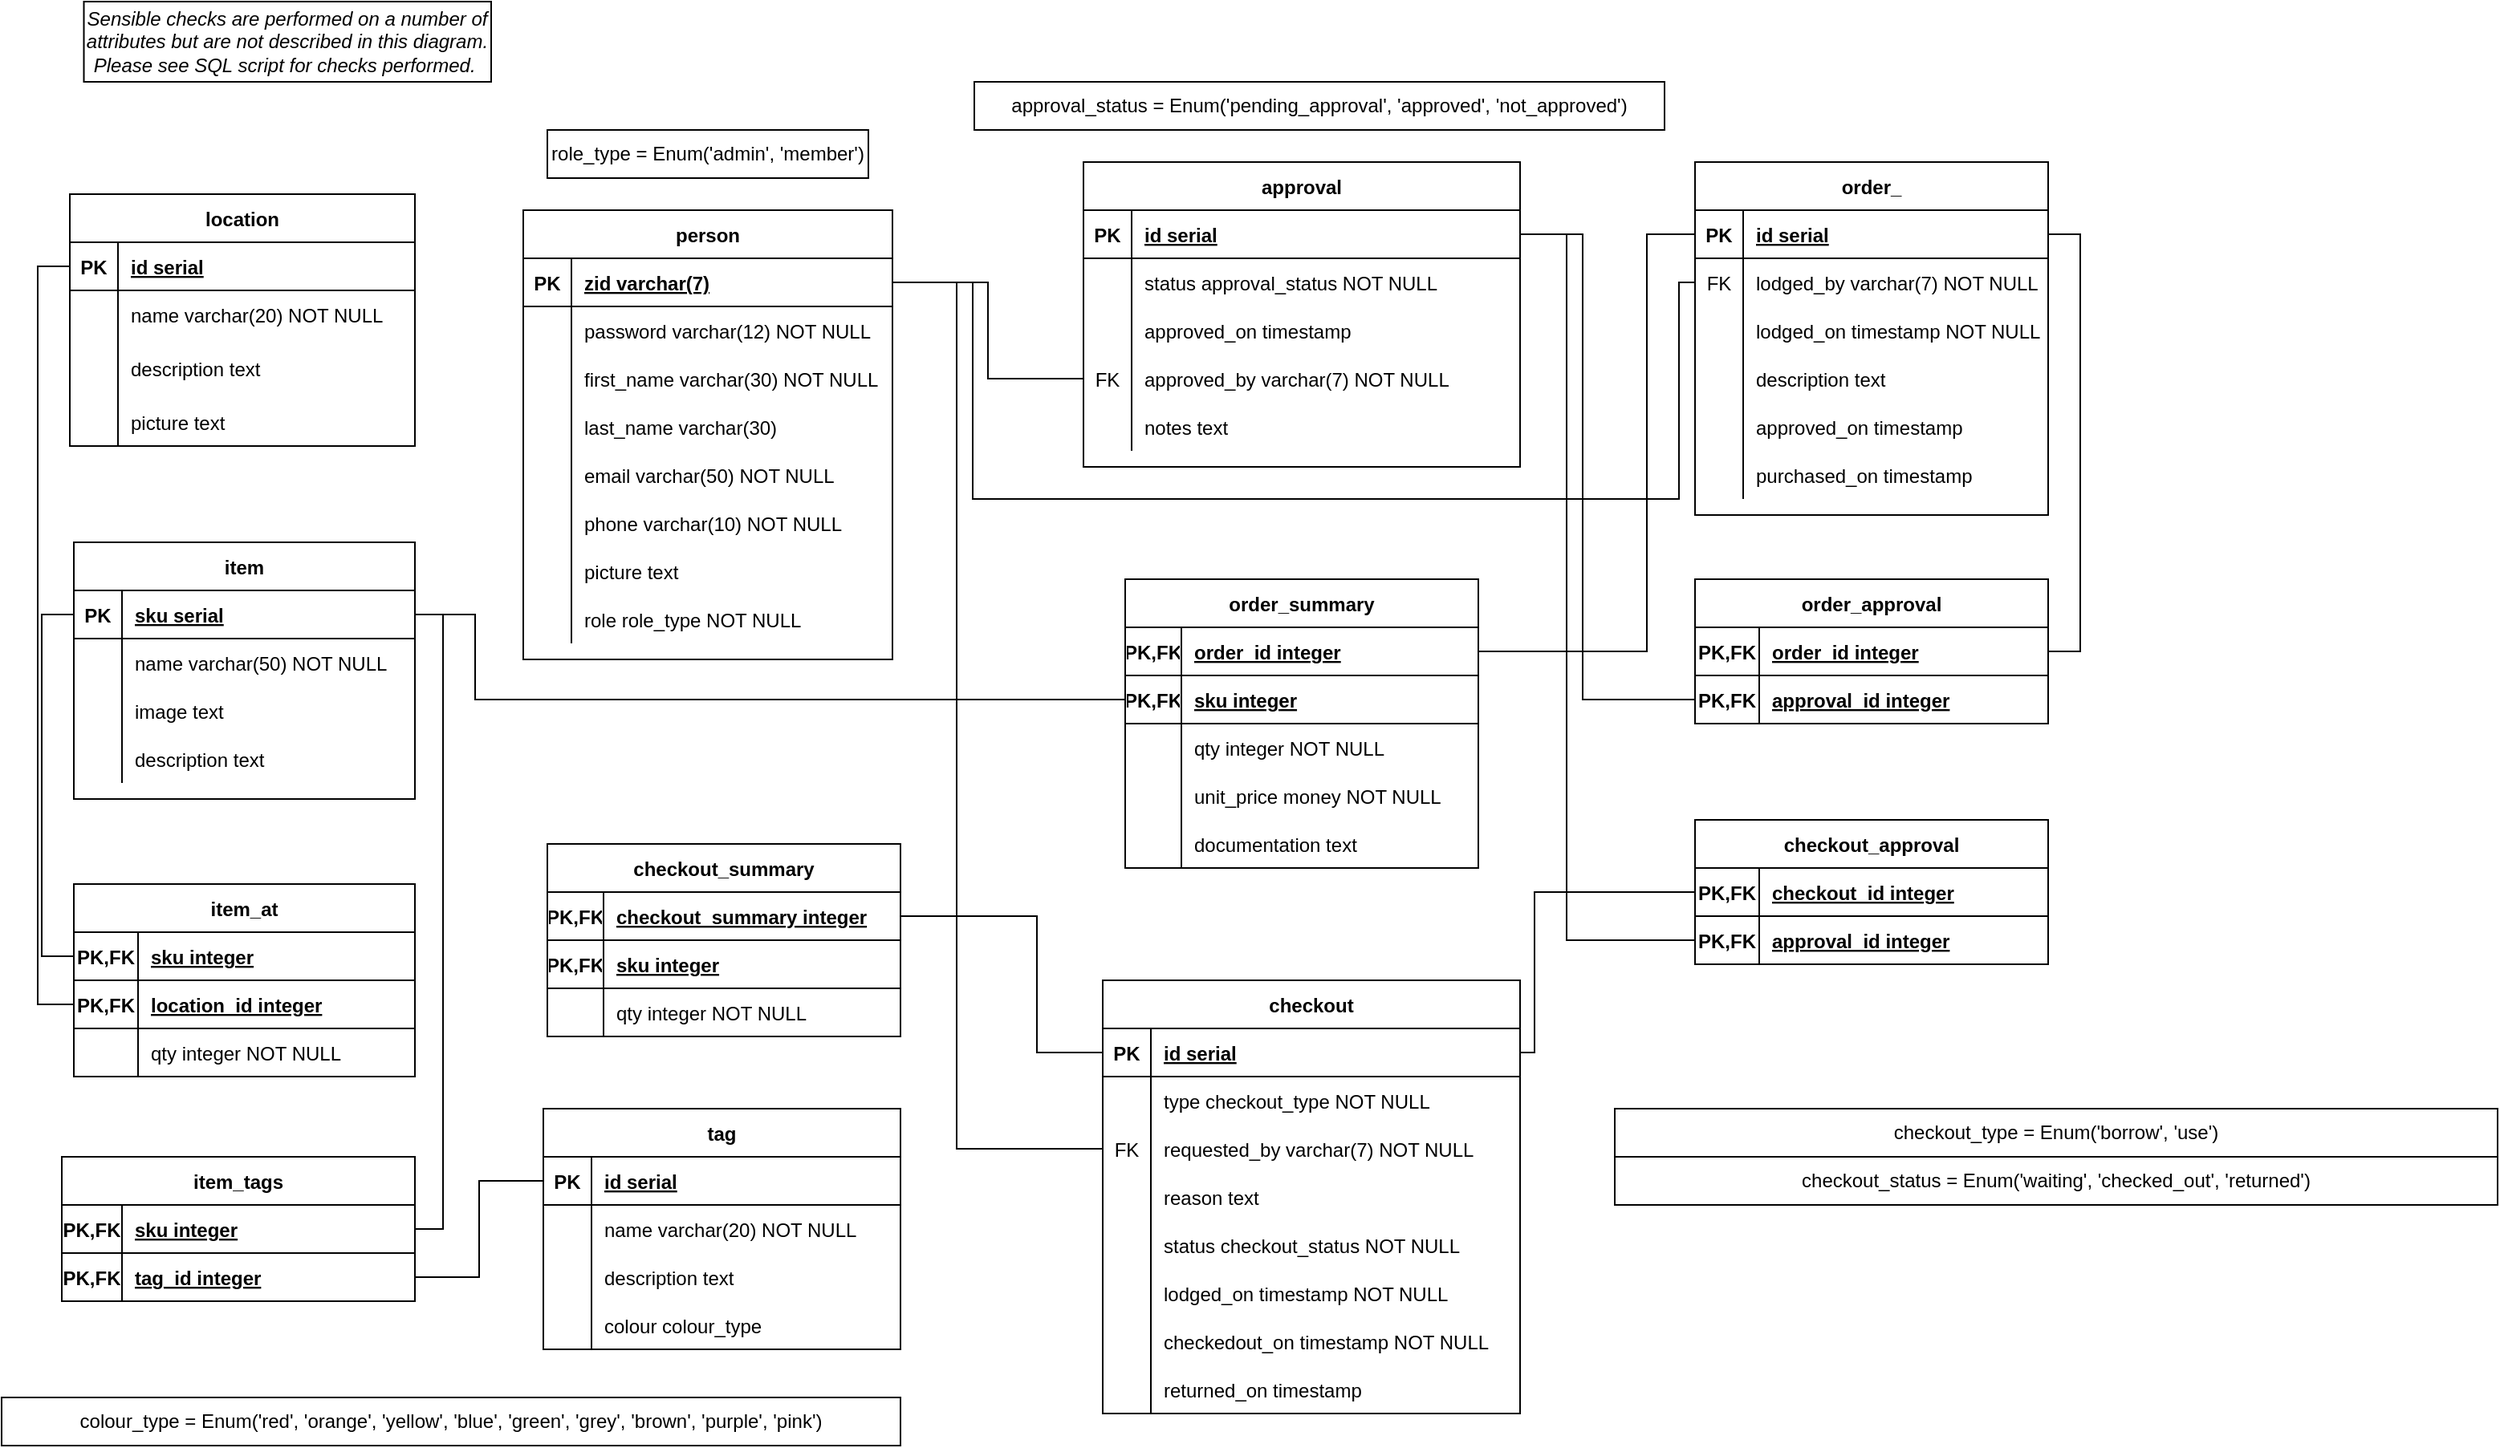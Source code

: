 <mxfile version="15.1.3" type="device"><diagram id="sqhI35rybkaed1vqZ7Nm" name="Page-1"><mxGraphModel dx="1941" dy="1385" grid="1" gridSize="10" guides="1" tooltips="1" connect="1" arrows="1" fold="1" page="1" pageScale="1" pageWidth="1169" pageHeight="827" math="0" shadow="0"><root><mxCell id="0"/><mxCell id="1" parent="0"/><mxCell id="OZhwQ9Wp_961Yht9sRp8-1" value="person" style="shape=table;startSize=30;container=1;collapsible=1;childLayout=tableLayout;fixedRows=1;rowLines=0;fontStyle=1;align=center;resizeLast=1;" parent="1" vertex="1"><mxGeometry x="30" y="-620" width="230" height="280" as="geometry"/></mxCell><mxCell id="OZhwQ9Wp_961Yht9sRp8-2" value="" style="shape=partialRectangle;collapsible=0;dropTarget=0;pointerEvents=0;fillColor=none;top=0;left=0;bottom=1;right=0;points=[[0,0.5],[1,0.5]];portConstraint=eastwest;" parent="OZhwQ9Wp_961Yht9sRp8-1" vertex="1"><mxGeometry y="30" width="230" height="30" as="geometry"/></mxCell><mxCell id="OZhwQ9Wp_961Yht9sRp8-3" value="PK" style="shape=partialRectangle;connectable=0;fillColor=none;top=0;left=0;bottom=0;right=0;fontStyle=1;overflow=hidden;" parent="OZhwQ9Wp_961Yht9sRp8-2" vertex="1"><mxGeometry width="30" height="30" as="geometry"/></mxCell><mxCell id="OZhwQ9Wp_961Yht9sRp8-4" value="zid varchar(7)" style="shape=partialRectangle;connectable=0;fillColor=none;top=0;left=0;bottom=0;right=0;align=left;spacingLeft=6;fontStyle=5;overflow=hidden;" parent="OZhwQ9Wp_961Yht9sRp8-2" vertex="1"><mxGeometry x="30" width="200" height="30" as="geometry"/></mxCell><mxCell id="KjuRB3Pj3CHjRm3-rx0Q-2" style="shape=partialRectangle;collapsible=0;dropTarget=0;pointerEvents=0;fillColor=none;top=0;left=0;bottom=0;right=0;points=[[0,0.5],[1,0.5]];portConstraint=eastwest;" parent="OZhwQ9Wp_961Yht9sRp8-1" vertex="1"><mxGeometry y="60" width="230" height="30" as="geometry"/></mxCell><mxCell id="KjuRB3Pj3CHjRm3-rx0Q-3" style="shape=partialRectangle;connectable=0;fillColor=none;top=0;left=0;bottom=0;right=0;editable=1;overflow=hidden;" parent="KjuRB3Pj3CHjRm3-rx0Q-2" vertex="1"><mxGeometry width="30" height="30" as="geometry"/></mxCell><mxCell id="KjuRB3Pj3CHjRm3-rx0Q-4" value="password varchar(12) NOT NULL" style="shape=partialRectangle;connectable=0;fillColor=none;top=0;left=0;bottom=0;right=0;align=left;spacingLeft=6;overflow=hidden;" parent="KjuRB3Pj3CHjRm3-rx0Q-2" vertex="1"><mxGeometry x="30" width="200" height="30" as="geometry"/></mxCell><mxCell id="OZhwQ9Wp_961Yht9sRp8-5" value="" style="shape=partialRectangle;collapsible=0;dropTarget=0;pointerEvents=0;fillColor=none;top=0;left=0;bottom=0;right=0;points=[[0,0.5],[1,0.5]];portConstraint=eastwest;" parent="OZhwQ9Wp_961Yht9sRp8-1" vertex="1"><mxGeometry y="90" width="230" height="30" as="geometry"/></mxCell><mxCell id="OZhwQ9Wp_961Yht9sRp8-6" value="" style="shape=partialRectangle;connectable=0;fillColor=none;top=0;left=0;bottom=0;right=0;editable=1;overflow=hidden;" parent="OZhwQ9Wp_961Yht9sRp8-5" vertex="1"><mxGeometry width="30" height="30" as="geometry"/></mxCell><mxCell id="OZhwQ9Wp_961Yht9sRp8-7" value="first_name varchar(30) NOT NULL" style="shape=partialRectangle;connectable=0;fillColor=none;top=0;left=0;bottom=0;right=0;align=left;spacingLeft=6;overflow=hidden;" parent="OZhwQ9Wp_961Yht9sRp8-5" vertex="1"><mxGeometry x="30" width="200" height="30" as="geometry"/></mxCell><mxCell id="OZhwQ9Wp_961Yht9sRp8-8" value="" style="shape=partialRectangle;collapsible=0;dropTarget=0;pointerEvents=0;fillColor=none;top=0;left=0;bottom=0;right=0;points=[[0,0.5],[1,0.5]];portConstraint=eastwest;" parent="OZhwQ9Wp_961Yht9sRp8-1" vertex="1"><mxGeometry y="120" width="230" height="30" as="geometry"/></mxCell><mxCell id="OZhwQ9Wp_961Yht9sRp8-9" value="" style="shape=partialRectangle;connectable=0;fillColor=none;top=0;left=0;bottom=0;right=0;editable=1;overflow=hidden;" parent="OZhwQ9Wp_961Yht9sRp8-8" vertex="1"><mxGeometry width="30" height="30" as="geometry"/></mxCell><mxCell id="OZhwQ9Wp_961Yht9sRp8-10" value="last_name varchar(30)" style="shape=partialRectangle;connectable=0;fillColor=none;top=0;left=0;bottom=0;right=0;align=left;spacingLeft=6;overflow=hidden;" parent="OZhwQ9Wp_961Yht9sRp8-8" vertex="1"><mxGeometry x="30" width="200" height="30" as="geometry"/></mxCell><mxCell id="OZhwQ9Wp_961Yht9sRp8-11" value="" style="shape=partialRectangle;collapsible=0;dropTarget=0;pointerEvents=0;fillColor=none;top=0;left=0;bottom=0;right=0;points=[[0,0.5],[1,0.5]];portConstraint=eastwest;" parent="OZhwQ9Wp_961Yht9sRp8-1" vertex="1"><mxGeometry y="150" width="230" height="30" as="geometry"/></mxCell><mxCell id="OZhwQ9Wp_961Yht9sRp8-12" value="" style="shape=partialRectangle;connectable=0;fillColor=none;top=0;left=0;bottom=0;right=0;editable=1;overflow=hidden;" parent="OZhwQ9Wp_961Yht9sRp8-11" vertex="1"><mxGeometry width="30" height="30" as="geometry"/></mxCell><mxCell id="OZhwQ9Wp_961Yht9sRp8-13" value="email varchar(50) NOT NULL" style="shape=partialRectangle;connectable=0;fillColor=none;top=0;left=0;bottom=0;right=0;align=left;spacingLeft=6;overflow=hidden;" parent="OZhwQ9Wp_961Yht9sRp8-11" vertex="1"><mxGeometry x="30" width="200" height="30" as="geometry"/></mxCell><mxCell id="OZhwQ9Wp_961Yht9sRp8-143" style="shape=partialRectangle;collapsible=0;dropTarget=0;pointerEvents=0;fillColor=none;top=0;left=0;bottom=0;right=0;points=[[0,0.5],[1,0.5]];portConstraint=eastwest;" parent="OZhwQ9Wp_961Yht9sRp8-1" vertex="1"><mxGeometry y="180" width="230" height="30" as="geometry"/></mxCell><mxCell id="OZhwQ9Wp_961Yht9sRp8-144" style="shape=partialRectangle;connectable=0;fillColor=none;top=0;left=0;bottom=0;right=0;editable=1;overflow=hidden;" parent="OZhwQ9Wp_961Yht9sRp8-143" vertex="1"><mxGeometry width="30" height="30" as="geometry"/></mxCell><mxCell id="OZhwQ9Wp_961Yht9sRp8-145" value="phone varchar(10) NOT NULL  " style="shape=partialRectangle;connectable=0;fillColor=none;top=0;left=0;bottom=0;right=0;align=left;spacingLeft=6;overflow=hidden;" parent="OZhwQ9Wp_961Yht9sRp8-143" vertex="1"><mxGeometry x="30" width="200" height="30" as="geometry"/></mxCell><mxCell id="OZhwQ9Wp_961Yht9sRp8-20" style="shape=partialRectangle;collapsible=0;dropTarget=0;pointerEvents=0;fillColor=none;top=0;left=0;bottom=0;right=0;points=[[0,0.5],[1,0.5]];portConstraint=eastwest;" parent="OZhwQ9Wp_961Yht9sRp8-1" vertex="1"><mxGeometry y="210" width="230" height="30" as="geometry"/></mxCell><mxCell id="OZhwQ9Wp_961Yht9sRp8-21" style="shape=partialRectangle;connectable=0;fillColor=none;top=0;left=0;bottom=0;right=0;editable=1;overflow=hidden;" parent="OZhwQ9Wp_961Yht9sRp8-20" vertex="1"><mxGeometry width="30" height="30" as="geometry"/></mxCell><mxCell id="OZhwQ9Wp_961Yht9sRp8-22" value="picture text" style="shape=partialRectangle;connectable=0;fillColor=none;top=0;left=0;bottom=0;right=0;align=left;spacingLeft=6;overflow=hidden;" parent="OZhwQ9Wp_961Yht9sRp8-20" vertex="1"><mxGeometry x="30" width="200" height="30" as="geometry"/></mxCell><mxCell id="OZhwQ9Wp_961Yht9sRp8-23" style="shape=partialRectangle;collapsible=0;dropTarget=0;pointerEvents=0;fillColor=none;top=0;left=0;bottom=0;right=0;points=[[0,0.5],[1,0.5]];portConstraint=eastwest;" parent="OZhwQ9Wp_961Yht9sRp8-1" vertex="1"><mxGeometry y="240" width="230" height="30" as="geometry"/></mxCell><mxCell id="OZhwQ9Wp_961Yht9sRp8-24" style="shape=partialRectangle;connectable=0;fillColor=none;top=0;left=0;bottom=0;right=0;editable=1;overflow=hidden;" parent="OZhwQ9Wp_961Yht9sRp8-23" vertex="1"><mxGeometry width="30" height="30" as="geometry"/></mxCell><mxCell id="OZhwQ9Wp_961Yht9sRp8-25" value="role role_type NOT NULL" style="shape=partialRectangle;connectable=0;fillColor=none;top=0;left=0;bottom=0;right=0;align=left;spacingLeft=6;overflow=hidden;" parent="OZhwQ9Wp_961Yht9sRp8-23" vertex="1"><mxGeometry x="30" width="200" height="30" as="geometry"/></mxCell><mxCell id="OZhwQ9Wp_961Yht9sRp8-29" value="item" style="shape=table;startSize=30;container=1;collapsible=1;childLayout=tableLayout;fixedRows=1;rowLines=0;fontStyle=1;align=center;resizeLast=1;" parent="1" vertex="1"><mxGeometry x="-250" y="-413" width="212.5" height="160" as="geometry"><mxRectangle x="350" y="40" width="60" height="30" as="alternateBounds"/></mxGeometry></mxCell><mxCell id="OZhwQ9Wp_961Yht9sRp8-30" value="" style="shape=partialRectangle;collapsible=0;dropTarget=0;pointerEvents=0;fillColor=none;top=0;left=0;bottom=1;right=0;points=[[0,0.5],[1,0.5]];portConstraint=eastwest;" parent="OZhwQ9Wp_961Yht9sRp8-29" vertex="1"><mxGeometry y="30" width="212.5" height="30" as="geometry"/></mxCell><mxCell id="OZhwQ9Wp_961Yht9sRp8-31" value="PK" style="shape=partialRectangle;connectable=0;fillColor=none;top=0;left=0;bottom=0;right=0;fontStyle=1;overflow=hidden;" parent="OZhwQ9Wp_961Yht9sRp8-30" vertex="1"><mxGeometry width="30" height="30" as="geometry"/></mxCell><mxCell id="OZhwQ9Wp_961Yht9sRp8-32" value="sku serial" style="shape=partialRectangle;connectable=0;fillColor=none;top=0;left=0;bottom=0;right=0;align=left;spacingLeft=6;fontStyle=5;overflow=hidden;" parent="OZhwQ9Wp_961Yht9sRp8-30" vertex="1"><mxGeometry x="30" width="182.5" height="30" as="geometry"/></mxCell><mxCell id="OZhwQ9Wp_961Yht9sRp8-33" value="" style="shape=partialRectangle;collapsible=0;dropTarget=0;pointerEvents=0;fillColor=none;top=0;left=0;bottom=0;right=0;points=[[0,0.5],[1,0.5]];portConstraint=eastwest;" parent="OZhwQ9Wp_961Yht9sRp8-29" vertex="1"><mxGeometry y="60" width="212.5" height="30" as="geometry"/></mxCell><mxCell id="OZhwQ9Wp_961Yht9sRp8-34" value="" style="shape=partialRectangle;connectable=0;fillColor=none;top=0;left=0;bottom=0;right=0;editable=1;overflow=hidden;" parent="OZhwQ9Wp_961Yht9sRp8-33" vertex="1"><mxGeometry width="30" height="30" as="geometry"/></mxCell><mxCell id="OZhwQ9Wp_961Yht9sRp8-35" value="name varchar(50) NOT NULL" style="shape=partialRectangle;connectable=0;fillColor=none;top=0;left=0;bottom=0;right=0;align=left;spacingLeft=6;overflow=hidden;" parent="OZhwQ9Wp_961Yht9sRp8-33" vertex="1"><mxGeometry x="30" width="182.5" height="30" as="geometry"/></mxCell><mxCell id="OZhwQ9Wp_961Yht9sRp8-96" style="shape=partialRectangle;collapsible=0;dropTarget=0;pointerEvents=0;fillColor=none;top=0;left=0;bottom=0;right=0;points=[[0,0.5],[1,0.5]];portConstraint=eastwest;" parent="OZhwQ9Wp_961Yht9sRp8-29" vertex="1"><mxGeometry y="90" width="212.5" height="30" as="geometry"/></mxCell><mxCell id="OZhwQ9Wp_961Yht9sRp8-97" style="shape=partialRectangle;connectable=0;fillColor=none;top=0;left=0;bottom=0;right=0;editable=1;overflow=hidden;" parent="OZhwQ9Wp_961Yht9sRp8-96" vertex="1"><mxGeometry width="30" height="30" as="geometry"/></mxCell><mxCell id="OZhwQ9Wp_961Yht9sRp8-98" value="image text" style="shape=partialRectangle;connectable=0;fillColor=none;top=0;left=0;bottom=0;right=0;align=left;spacingLeft=6;overflow=hidden;" parent="OZhwQ9Wp_961Yht9sRp8-96" vertex="1"><mxGeometry x="30" width="182.5" height="30" as="geometry"/></mxCell><mxCell id="OZhwQ9Wp_961Yht9sRp8-36" value="" style="shape=partialRectangle;collapsible=0;dropTarget=0;pointerEvents=0;fillColor=none;top=0;left=0;bottom=0;right=0;points=[[0,0.5],[1,0.5]];portConstraint=eastwest;" parent="OZhwQ9Wp_961Yht9sRp8-29" vertex="1"><mxGeometry y="120" width="212.5" height="30" as="geometry"/></mxCell><mxCell id="OZhwQ9Wp_961Yht9sRp8-37" value="" style="shape=partialRectangle;connectable=0;fillColor=none;top=0;left=0;bottom=0;right=0;editable=1;overflow=hidden;" parent="OZhwQ9Wp_961Yht9sRp8-36" vertex="1"><mxGeometry width="30" height="30" as="geometry"/></mxCell><mxCell id="OZhwQ9Wp_961Yht9sRp8-38" value="description text" style="shape=partialRectangle;connectable=0;fillColor=none;top=0;left=0;bottom=0;right=0;align=left;spacingLeft=6;overflow=hidden;" parent="OZhwQ9Wp_961Yht9sRp8-36" vertex="1"><mxGeometry x="30" width="182.5" height="30" as="geometry"/></mxCell><mxCell id="OZhwQ9Wp_961Yht9sRp8-45" value="order_" style="shape=table;startSize=30;container=1;collapsible=1;childLayout=tableLayout;fixedRows=1;rowLines=0;fontStyle=1;align=center;resizeLast=1;" parent="1" vertex="1"><mxGeometry x="760" y="-650" width="220" height="220" as="geometry"/></mxCell><mxCell id="OZhwQ9Wp_961Yht9sRp8-46" value="" style="shape=partialRectangle;collapsible=0;dropTarget=0;pointerEvents=0;fillColor=none;top=0;left=0;bottom=1;right=0;points=[[0,0.5],[1,0.5]];portConstraint=eastwest;" parent="OZhwQ9Wp_961Yht9sRp8-45" vertex="1"><mxGeometry y="30" width="220" height="30" as="geometry"/></mxCell><mxCell id="OZhwQ9Wp_961Yht9sRp8-47" value="PK" style="shape=partialRectangle;connectable=0;fillColor=none;top=0;left=0;bottom=0;right=0;fontStyle=1;overflow=hidden;" parent="OZhwQ9Wp_961Yht9sRp8-46" vertex="1"><mxGeometry width="30" height="30" as="geometry"/></mxCell><mxCell id="OZhwQ9Wp_961Yht9sRp8-48" value="id serial" style="shape=partialRectangle;connectable=0;fillColor=none;top=0;left=0;bottom=0;right=0;align=left;spacingLeft=6;fontStyle=5;overflow=hidden;" parent="OZhwQ9Wp_961Yht9sRp8-46" vertex="1"><mxGeometry x="30" width="190" height="30" as="geometry"/></mxCell><mxCell id="OZhwQ9Wp_961Yht9sRp8-55" value="" style="shape=partialRectangle;collapsible=0;dropTarget=0;pointerEvents=0;fillColor=none;top=0;left=0;bottom=0;right=0;points=[[0,0.5],[1,0.5]];portConstraint=eastwest;" parent="OZhwQ9Wp_961Yht9sRp8-45" vertex="1"><mxGeometry y="60" width="220" height="30" as="geometry"/></mxCell><mxCell id="OZhwQ9Wp_961Yht9sRp8-56" value="FK" style="shape=partialRectangle;connectable=0;fillColor=none;top=0;left=0;bottom=0;right=0;editable=1;overflow=hidden;" parent="OZhwQ9Wp_961Yht9sRp8-55" vertex="1"><mxGeometry width="30" height="30" as="geometry"/></mxCell><mxCell id="OZhwQ9Wp_961Yht9sRp8-57" value="lodged_by varchar(7) NOT NULL" style="shape=partialRectangle;connectable=0;fillColor=none;top=0;left=0;bottom=0;right=0;align=left;spacingLeft=6;overflow=hidden;" parent="OZhwQ9Wp_961Yht9sRp8-55" vertex="1"><mxGeometry x="30" width="190" height="30" as="geometry"/></mxCell><mxCell id="OZhwQ9Wp_961Yht9sRp8-59" style="shape=partialRectangle;collapsible=0;dropTarget=0;pointerEvents=0;fillColor=none;top=0;left=0;bottom=0;right=0;points=[[0,0.5],[1,0.5]];portConstraint=eastwest;" parent="OZhwQ9Wp_961Yht9sRp8-45" vertex="1"><mxGeometry y="90" width="220" height="30" as="geometry"/></mxCell><mxCell id="OZhwQ9Wp_961Yht9sRp8-60" style="shape=partialRectangle;connectable=0;fillColor=none;top=0;left=0;bottom=0;right=0;editable=1;overflow=hidden;" parent="OZhwQ9Wp_961Yht9sRp8-59" vertex="1"><mxGeometry width="30" height="30" as="geometry"/></mxCell><mxCell id="OZhwQ9Wp_961Yht9sRp8-61" value="lodged_on timestamp NOT NULL" style="shape=partialRectangle;connectable=0;fillColor=none;top=0;left=0;bottom=0;right=0;align=left;spacingLeft=6;overflow=hidden;" parent="OZhwQ9Wp_961Yht9sRp8-59" vertex="1"><mxGeometry x="30" width="190" height="30" as="geometry"/></mxCell><mxCell id="KjuRB3Pj3CHjRm3-rx0Q-37" style="shape=partialRectangle;collapsible=0;dropTarget=0;pointerEvents=0;fillColor=none;top=0;left=0;bottom=0;right=0;points=[[0,0.5],[1,0.5]];portConstraint=eastwest;" parent="OZhwQ9Wp_961Yht9sRp8-45" vertex="1"><mxGeometry y="120" width="220" height="30" as="geometry"/></mxCell><mxCell id="KjuRB3Pj3CHjRm3-rx0Q-38" style="shape=partialRectangle;connectable=0;fillColor=none;top=0;left=0;bottom=0;right=0;editable=1;overflow=hidden;" parent="KjuRB3Pj3CHjRm3-rx0Q-37" vertex="1"><mxGeometry width="30" height="30" as="geometry"/></mxCell><mxCell id="KjuRB3Pj3CHjRm3-rx0Q-39" value="description text" style="shape=partialRectangle;connectable=0;fillColor=none;top=0;left=0;bottom=0;right=0;align=left;spacingLeft=6;overflow=hidden;" parent="KjuRB3Pj3CHjRm3-rx0Q-37" vertex="1"><mxGeometry x="30" width="190" height="30" as="geometry"/></mxCell><mxCell id="KjuRB3Pj3CHjRm3-rx0Q-47" style="shape=partialRectangle;collapsible=0;dropTarget=0;pointerEvents=0;fillColor=none;top=0;left=0;bottom=0;right=0;points=[[0,0.5],[1,0.5]];portConstraint=eastwest;" parent="OZhwQ9Wp_961Yht9sRp8-45" vertex="1"><mxGeometry y="150" width="220" height="30" as="geometry"/></mxCell><mxCell id="KjuRB3Pj3CHjRm3-rx0Q-48" style="shape=partialRectangle;connectable=0;fillColor=none;top=0;left=0;bottom=0;right=0;editable=1;overflow=hidden;" parent="KjuRB3Pj3CHjRm3-rx0Q-47" vertex="1"><mxGeometry width="30" height="30" as="geometry"/></mxCell><mxCell id="KjuRB3Pj3CHjRm3-rx0Q-49" value="approved_on timestamp" style="shape=partialRectangle;connectable=0;fillColor=none;top=0;left=0;bottom=0;right=0;align=left;spacingLeft=6;overflow=hidden;" parent="KjuRB3Pj3CHjRm3-rx0Q-47" vertex="1"><mxGeometry x="30" width="190" height="30" as="geometry"/></mxCell><mxCell id="OZhwQ9Wp_961Yht9sRp8-65" style="shape=partialRectangle;collapsible=0;dropTarget=0;pointerEvents=0;fillColor=none;top=0;left=0;bottom=0;right=0;points=[[0,0.5],[1,0.5]];portConstraint=eastwest;" parent="OZhwQ9Wp_961Yht9sRp8-45" vertex="1"><mxGeometry y="180" width="220" height="30" as="geometry"/></mxCell><mxCell id="OZhwQ9Wp_961Yht9sRp8-66" style="shape=partialRectangle;connectable=0;fillColor=none;top=0;left=0;bottom=0;right=0;editable=1;overflow=hidden;" parent="OZhwQ9Wp_961Yht9sRp8-65" vertex="1"><mxGeometry width="30" height="30" as="geometry"/></mxCell><mxCell id="OZhwQ9Wp_961Yht9sRp8-67" value="purchased_on timestamp" style="shape=partialRectangle;connectable=0;fillColor=none;top=0;left=0;bottom=0;right=0;align=left;spacingLeft=6;overflow=hidden;" parent="OZhwQ9Wp_961Yht9sRp8-65" vertex="1"><mxGeometry x="30" width="190" height="30" as="geometry"/></mxCell><mxCell id="OZhwQ9Wp_961Yht9sRp8-71" value="approval" style="shape=table;startSize=30;container=1;collapsible=1;childLayout=tableLayout;fixedRows=1;rowLines=0;fontStyle=1;align=center;resizeLast=1;" parent="1" vertex="1"><mxGeometry x="379" y="-650" width="272" height="190" as="geometry"/></mxCell><mxCell id="OZhwQ9Wp_961Yht9sRp8-72" value="" style="shape=partialRectangle;collapsible=0;dropTarget=0;pointerEvents=0;fillColor=none;top=0;left=0;bottom=1;right=0;points=[[0,0.5],[1,0.5]];portConstraint=eastwest;" parent="OZhwQ9Wp_961Yht9sRp8-71" vertex="1"><mxGeometry y="30" width="272" height="30" as="geometry"/></mxCell><mxCell id="OZhwQ9Wp_961Yht9sRp8-73" value="PK" style="shape=partialRectangle;connectable=0;fillColor=none;top=0;left=0;bottom=0;right=0;fontStyle=1;overflow=hidden;" parent="OZhwQ9Wp_961Yht9sRp8-72" vertex="1"><mxGeometry width="30" height="30" as="geometry"/></mxCell><mxCell id="OZhwQ9Wp_961Yht9sRp8-74" value="id serial" style="shape=partialRectangle;connectable=0;fillColor=none;top=0;left=0;bottom=0;right=0;align=left;spacingLeft=6;fontStyle=5;overflow=hidden;" parent="OZhwQ9Wp_961Yht9sRp8-72" vertex="1"><mxGeometry x="30" width="242" height="30" as="geometry"/></mxCell><mxCell id="jn0UKNEaqNDkY8BhaNkN-6" style="shape=partialRectangle;collapsible=0;dropTarget=0;pointerEvents=0;fillColor=none;top=0;left=0;bottom=0;right=0;points=[[0,0.5],[1,0.5]];portConstraint=eastwest;" parent="OZhwQ9Wp_961Yht9sRp8-71" vertex="1"><mxGeometry y="60" width="272" height="30" as="geometry"/></mxCell><mxCell id="jn0UKNEaqNDkY8BhaNkN-7" style="shape=partialRectangle;connectable=0;fillColor=none;top=0;left=0;bottom=0;right=0;editable=1;overflow=hidden;" parent="jn0UKNEaqNDkY8BhaNkN-6" vertex="1"><mxGeometry width="30" height="30" as="geometry"/></mxCell><mxCell id="jn0UKNEaqNDkY8BhaNkN-8" value="status approval_status NOT NULL" style="shape=partialRectangle;connectable=0;fillColor=none;top=0;left=0;bottom=0;right=0;align=left;spacingLeft=6;overflow=hidden;" parent="jn0UKNEaqNDkY8BhaNkN-6" vertex="1"><mxGeometry x="30" width="242" height="30" as="geometry"/></mxCell><mxCell id="OZhwQ9Wp_961Yht9sRp8-84" style="shape=partialRectangle;collapsible=0;dropTarget=0;pointerEvents=0;fillColor=none;top=0;left=0;bottom=0;right=0;points=[[0,0.5],[1,0.5]];portConstraint=eastwest;" parent="OZhwQ9Wp_961Yht9sRp8-71" vertex="1"><mxGeometry y="90" width="272" height="30" as="geometry"/></mxCell><mxCell id="OZhwQ9Wp_961Yht9sRp8-85" style="shape=partialRectangle;connectable=0;fillColor=none;top=0;left=0;bottom=0;right=0;editable=1;overflow=hidden;" parent="OZhwQ9Wp_961Yht9sRp8-84" vertex="1"><mxGeometry width="30" height="30" as="geometry"/></mxCell><mxCell id="OZhwQ9Wp_961Yht9sRp8-86" value="approved_on timestamp" style="shape=partialRectangle;connectable=0;fillColor=none;top=0;left=0;bottom=0;right=0;align=left;spacingLeft=6;overflow=hidden;" parent="OZhwQ9Wp_961Yht9sRp8-84" vertex="1"><mxGeometry x="30" width="242" height="30" as="geometry"/></mxCell><mxCell id="PZLvsKV1GMYPpEqwrrmn-2" style="shape=partialRectangle;collapsible=0;dropTarget=0;pointerEvents=0;fillColor=none;top=0;left=0;bottom=0;right=0;points=[[0,0.5],[1,0.5]];portConstraint=eastwest;" parent="OZhwQ9Wp_961Yht9sRp8-71" vertex="1"><mxGeometry y="120" width="272" height="30" as="geometry"/></mxCell><mxCell id="PZLvsKV1GMYPpEqwrrmn-3" value="FK" style="shape=partialRectangle;connectable=0;fillColor=none;top=0;left=0;bottom=0;right=0;editable=1;overflow=hidden;" parent="PZLvsKV1GMYPpEqwrrmn-2" vertex="1"><mxGeometry width="30" height="30" as="geometry"/></mxCell><mxCell id="PZLvsKV1GMYPpEqwrrmn-4" value="approved_by varchar(7) NOT NULL" style="shape=partialRectangle;connectable=0;fillColor=none;top=0;left=0;bottom=0;right=0;align=left;spacingLeft=6;overflow=hidden;" parent="PZLvsKV1GMYPpEqwrrmn-2" vertex="1"><mxGeometry x="30" width="242" height="30" as="geometry"/></mxCell><mxCell id="OZhwQ9Wp_961Yht9sRp8-87" style="shape=partialRectangle;collapsible=0;dropTarget=0;pointerEvents=0;fillColor=none;top=0;left=0;bottom=0;right=0;points=[[0,0.5],[1,0.5]];portConstraint=eastwest;" parent="OZhwQ9Wp_961Yht9sRp8-71" vertex="1"><mxGeometry y="150" width="272" height="30" as="geometry"/></mxCell><mxCell id="OZhwQ9Wp_961Yht9sRp8-88" style="shape=partialRectangle;connectable=0;fillColor=none;top=0;left=0;bottom=0;right=0;editable=1;overflow=hidden;" parent="OZhwQ9Wp_961Yht9sRp8-87" vertex="1"><mxGeometry width="30" height="30" as="geometry"/></mxCell><mxCell id="OZhwQ9Wp_961Yht9sRp8-89" value="notes text" style="shape=partialRectangle;connectable=0;fillColor=none;top=0;left=0;bottom=0;right=0;align=left;spacingLeft=6;overflow=hidden;" parent="OZhwQ9Wp_961Yht9sRp8-87" vertex="1"><mxGeometry x="30" width="242" height="30" as="geometry"/></mxCell><mxCell id="KjuRB3Pj3CHjRm3-rx0Q-31" style="edgeStyle=orthogonalEdgeStyle;rounded=0;orthogonalLoop=1;jettySize=auto;html=1;exitX=1;exitY=0.5;exitDx=0;exitDy=0;entryX=1;entryY=0.5;entryDx=0;entryDy=0;startArrow=ERzeroToOne;startFill=1;endArrow=ERzeroToOne;endFill=1;" parent="OZhwQ9Wp_961Yht9sRp8-71" target="OZhwQ9Wp_961Yht9sRp8-72" edge="1"><mxGeometry relative="1" as="geometry"/></mxCell><mxCell id="OZhwQ9Wp_961Yht9sRp8-146" value="checkout" style="shape=table;startSize=30;container=1;collapsible=1;childLayout=tableLayout;fixedRows=1;rowLines=0;fontStyle=1;align=center;resizeLast=1;" parent="1" vertex="1"><mxGeometry x="391" y="-140" width="260" height="270" as="geometry"/></mxCell><mxCell id="OZhwQ9Wp_961Yht9sRp8-147" value="" style="shape=partialRectangle;collapsible=0;dropTarget=0;pointerEvents=0;fillColor=none;top=0;left=0;bottom=1;right=0;points=[[0,0.5],[1,0.5]];portConstraint=eastwest;" parent="OZhwQ9Wp_961Yht9sRp8-146" vertex="1"><mxGeometry y="30" width="260" height="30" as="geometry"/></mxCell><mxCell id="OZhwQ9Wp_961Yht9sRp8-148" value="PK" style="shape=partialRectangle;connectable=0;fillColor=none;top=0;left=0;bottom=0;right=0;fontStyle=1;overflow=hidden;" parent="OZhwQ9Wp_961Yht9sRp8-147" vertex="1"><mxGeometry width="30" height="30" as="geometry"/></mxCell><mxCell id="OZhwQ9Wp_961Yht9sRp8-149" value="id serial" style="shape=partialRectangle;connectable=0;fillColor=none;top=0;left=0;bottom=0;right=0;align=left;spacingLeft=6;fontStyle=5;overflow=hidden;" parent="OZhwQ9Wp_961Yht9sRp8-147" vertex="1"><mxGeometry x="30" width="230" height="30" as="geometry"/></mxCell><mxCell id="sEl0Y-MxxcKo4gjunm0u-5" style="shape=partialRectangle;collapsible=0;dropTarget=0;pointerEvents=0;fillColor=none;top=0;left=0;bottom=0;right=0;points=[[0,0.5],[1,0.5]];portConstraint=eastwest;" parent="OZhwQ9Wp_961Yht9sRp8-146" vertex="1"><mxGeometry y="60" width="260" height="30" as="geometry"/></mxCell><mxCell id="sEl0Y-MxxcKo4gjunm0u-6" style="shape=partialRectangle;connectable=0;fillColor=none;top=0;left=0;bottom=0;right=0;editable=1;overflow=hidden;" parent="sEl0Y-MxxcKo4gjunm0u-5" vertex="1"><mxGeometry width="30" height="30" as="geometry"/></mxCell><mxCell id="sEl0Y-MxxcKo4gjunm0u-7" value="type checkout_type NOT NULL" style="shape=partialRectangle;connectable=0;fillColor=none;top=0;left=0;bottom=0;right=0;align=left;spacingLeft=6;overflow=hidden;" parent="sEl0Y-MxxcKo4gjunm0u-5" vertex="1"><mxGeometry x="30" width="230" height="30" as="geometry"/></mxCell><mxCell id="OZhwQ9Wp_961Yht9sRp8-156" value="" style="shape=partialRectangle;collapsible=0;dropTarget=0;pointerEvents=0;fillColor=none;top=0;left=0;bottom=0;right=0;points=[[0,0.5],[1,0.5]];portConstraint=eastwest;" parent="OZhwQ9Wp_961Yht9sRp8-146" vertex="1"><mxGeometry y="90" width="260" height="30" as="geometry"/></mxCell><mxCell id="OZhwQ9Wp_961Yht9sRp8-157" value="FK" style="shape=partialRectangle;connectable=0;fillColor=none;top=0;left=0;bottom=0;right=0;editable=1;overflow=hidden;" parent="OZhwQ9Wp_961Yht9sRp8-156" vertex="1"><mxGeometry width="30" height="30" as="geometry"/></mxCell><mxCell id="OZhwQ9Wp_961Yht9sRp8-158" value="requested_by varchar(7) NOT NULL" style="shape=partialRectangle;connectable=0;fillColor=none;top=0;left=0;bottom=0;right=0;align=left;spacingLeft=6;overflow=hidden;" parent="OZhwQ9Wp_961Yht9sRp8-156" vertex="1"><mxGeometry x="30" width="230" height="30" as="geometry"/></mxCell><mxCell id="OZhwQ9Wp_961Yht9sRp8-174" style="shape=partialRectangle;collapsible=0;dropTarget=0;pointerEvents=0;fillColor=none;top=0;left=0;bottom=0;right=0;points=[[0,0.5],[1,0.5]];portConstraint=eastwest;" parent="OZhwQ9Wp_961Yht9sRp8-146" vertex="1"><mxGeometry y="120" width="260" height="30" as="geometry"/></mxCell><mxCell id="OZhwQ9Wp_961Yht9sRp8-175" style="shape=partialRectangle;connectable=0;fillColor=none;top=0;left=0;bottom=0;right=0;editable=1;overflow=hidden;" parent="OZhwQ9Wp_961Yht9sRp8-174" vertex="1"><mxGeometry width="30" height="30" as="geometry"/></mxCell><mxCell id="OZhwQ9Wp_961Yht9sRp8-176" value="reason text" style="shape=partialRectangle;connectable=0;fillColor=none;top=0;left=0;bottom=0;right=0;align=left;spacingLeft=6;overflow=hidden;" parent="OZhwQ9Wp_961Yht9sRp8-174" vertex="1"><mxGeometry x="30" width="230" height="30" as="geometry"/></mxCell><mxCell id="OZhwQ9Wp_961Yht9sRp8-180" style="shape=partialRectangle;collapsible=0;dropTarget=0;pointerEvents=0;fillColor=none;top=0;left=0;bottom=0;right=0;points=[[0,0.5],[1,0.5]];portConstraint=eastwest;" parent="OZhwQ9Wp_961Yht9sRp8-146" vertex="1"><mxGeometry y="150" width="260" height="30" as="geometry"/></mxCell><mxCell id="OZhwQ9Wp_961Yht9sRp8-181" style="shape=partialRectangle;connectable=0;fillColor=none;top=0;left=0;bottom=0;right=0;editable=1;overflow=hidden;" parent="OZhwQ9Wp_961Yht9sRp8-180" vertex="1"><mxGeometry width="30" height="30" as="geometry"/></mxCell><mxCell id="OZhwQ9Wp_961Yht9sRp8-182" value="status checkout_status NOT NULL" style="shape=partialRectangle;connectable=0;fillColor=none;top=0;left=0;bottom=0;right=0;align=left;spacingLeft=6;overflow=hidden;" parent="OZhwQ9Wp_961Yht9sRp8-180" vertex="1"><mxGeometry x="30" width="230" height="30" as="geometry"/></mxCell><mxCell id="OZhwQ9Wp_961Yht9sRp8-162" style="shape=partialRectangle;collapsible=0;dropTarget=0;pointerEvents=0;fillColor=none;top=0;left=0;bottom=0;right=0;points=[[0,0.5],[1,0.5]];portConstraint=eastwest;" parent="OZhwQ9Wp_961Yht9sRp8-146" vertex="1"><mxGeometry y="180" width="260" height="30" as="geometry"/></mxCell><mxCell id="OZhwQ9Wp_961Yht9sRp8-163" style="shape=partialRectangle;connectable=0;fillColor=none;top=0;left=0;bottom=0;right=0;editable=1;overflow=hidden;" parent="OZhwQ9Wp_961Yht9sRp8-162" vertex="1"><mxGeometry width="30" height="30" as="geometry"/></mxCell><mxCell id="OZhwQ9Wp_961Yht9sRp8-164" value="lodged_on timestamp NOT NULL" style="shape=partialRectangle;connectable=0;fillColor=none;top=0;left=0;bottom=0;right=0;align=left;spacingLeft=6;overflow=hidden;" parent="OZhwQ9Wp_961Yht9sRp8-162" vertex="1"><mxGeometry x="30" width="230" height="30" as="geometry"/></mxCell><mxCell id="dNXgELSEMDWQ3SaQ9ogF-2" style="shape=partialRectangle;collapsible=0;dropTarget=0;pointerEvents=0;fillColor=none;top=0;left=0;bottom=0;right=0;points=[[0,0.5],[1,0.5]];portConstraint=eastwest;" parent="OZhwQ9Wp_961Yht9sRp8-146" vertex="1"><mxGeometry y="210" width="260" height="30" as="geometry"/></mxCell><mxCell id="dNXgELSEMDWQ3SaQ9ogF-3" style="shape=partialRectangle;connectable=0;fillColor=none;top=0;left=0;bottom=0;right=0;editable=1;overflow=hidden;" parent="dNXgELSEMDWQ3SaQ9ogF-2" vertex="1"><mxGeometry width="30" height="30" as="geometry"/></mxCell><mxCell id="dNXgELSEMDWQ3SaQ9ogF-4" value="checkedout_on timestamp NOT NULL" style="shape=partialRectangle;connectable=0;fillColor=none;top=0;left=0;bottom=0;right=0;align=left;spacingLeft=6;overflow=hidden;" parent="dNXgELSEMDWQ3SaQ9ogF-2" vertex="1"><mxGeometry x="30" width="230" height="30" as="geometry"/></mxCell><mxCell id="dNXgELSEMDWQ3SaQ9ogF-7" style="shape=partialRectangle;collapsible=0;dropTarget=0;pointerEvents=0;fillColor=none;top=0;left=0;bottom=0;right=0;points=[[0,0.5],[1,0.5]];portConstraint=eastwest;" parent="OZhwQ9Wp_961Yht9sRp8-146" vertex="1"><mxGeometry y="240" width="260" height="30" as="geometry"/></mxCell><mxCell id="dNXgELSEMDWQ3SaQ9ogF-8" style="shape=partialRectangle;connectable=0;fillColor=none;top=0;left=0;bottom=0;right=0;editable=1;overflow=hidden;" parent="dNXgELSEMDWQ3SaQ9ogF-7" vertex="1"><mxGeometry width="30" height="30" as="geometry"/></mxCell><mxCell id="dNXgELSEMDWQ3SaQ9ogF-9" value="returned_on timestamp" style="shape=partialRectangle;connectable=0;fillColor=none;top=0;left=0;bottom=0;right=0;align=left;spacingLeft=6;overflow=hidden;" parent="dNXgELSEMDWQ3SaQ9ogF-7" vertex="1"><mxGeometry x="30" width="230" height="30" as="geometry"/></mxCell><mxCell id="KjuRB3Pj3CHjRm3-rx0Q-1" value="&lt;span style=&quot;text-align: left&quot;&gt;role_type = Enum('admin', 'member')&lt;/span&gt;" style="rounded=0;whiteSpace=wrap;html=1;" parent="1" vertex="1"><mxGeometry x="45" y="-670" width="200" height="30" as="geometry"/></mxCell><mxCell id="KjuRB3Pj3CHjRm3-rx0Q-8" value="tag" style="shape=table;startSize=30;container=1;collapsible=1;childLayout=tableLayout;fixedRows=1;rowLines=0;fontStyle=1;align=center;resizeLast=1;" parent="1" vertex="1"><mxGeometry x="42.5" y="-60" width="222.5" height="150" as="geometry"/></mxCell><mxCell id="KjuRB3Pj3CHjRm3-rx0Q-9" value="" style="shape=partialRectangle;collapsible=0;dropTarget=0;pointerEvents=0;fillColor=none;top=0;left=0;bottom=1;right=0;points=[[0,0.5],[1,0.5]];portConstraint=eastwest;" parent="KjuRB3Pj3CHjRm3-rx0Q-8" vertex="1"><mxGeometry y="30" width="222.5" height="30" as="geometry"/></mxCell><mxCell id="KjuRB3Pj3CHjRm3-rx0Q-10" value="PK" style="shape=partialRectangle;connectable=0;fillColor=none;top=0;left=0;bottom=0;right=0;fontStyle=1;overflow=hidden;" parent="KjuRB3Pj3CHjRm3-rx0Q-9" vertex="1"><mxGeometry width="30" height="30" as="geometry"/></mxCell><mxCell id="KjuRB3Pj3CHjRm3-rx0Q-11" value="id serial" style="shape=partialRectangle;connectable=0;fillColor=none;top=0;left=0;bottom=0;right=0;align=left;spacingLeft=6;fontStyle=5;overflow=hidden;" parent="KjuRB3Pj3CHjRm3-rx0Q-9" vertex="1"><mxGeometry x="30" width="192.5" height="30" as="geometry"/></mxCell><mxCell id="KjuRB3Pj3CHjRm3-rx0Q-12" value="" style="shape=partialRectangle;collapsible=0;dropTarget=0;pointerEvents=0;fillColor=none;top=0;left=0;bottom=0;right=0;points=[[0,0.5],[1,0.5]];portConstraint=eastwest;" parent="KjuRB3Pj3CHjRm3-rx0Q-8" vertex="1"><mxGeometry y="60" width="222.5" height="30" as="geometry"/></mxCell><mxCell id="KjuRB3Pj3CHjRm3-rx0Q-13" value="" style="shape=partialRectangle;connectable=0;fillColor=none;top=0;left=0;bottom=0;right=0;editable=1;overflow=hidden;" parent="KjuRB3Pj3CHjRm3-rx0Q-12" vertex="1"><mxGeometry width="30" height="30" as="geometry"/></mxCell><mxCell id="KjuRB3Pj3CHjRm3-rx0Q-14" value="name varchar(20) NOT NULL" style="shape=partialRectangle;connectable=0;fillColor=none;top=0;left=0;bottom=0;right=0;align=left;spacingLeft=6;overflow=hidden;" parent="KjuRB3Pj3CHjRm3-rx0Q-12" vertex="1"><mxGeometry x="30" width="192.5" height="30" as="geometry"/></mxCell><mxCell id="KjuRB3Pj3CHjRm3-rx0Q-15" style="shape=partialRectangle;collapsible=0;dropTarget=0;pointerEvents=0;fillColor=none;top=0;left=0;bottom=0;right=0;points=[[0,0.5],[1,0.5]];portConstraint=eastwest;" parent="KjuRB3Pj3CHjRm3-rx0Q-8" vertex="1"><mxGeometry y="90" width="222.5" height="30" as="geometry"/></mxCell><mxCell id="KjuRB3Pj3CHjRm3-rx0Q-16" style="shape=partialRectangle;connectable=0;fillColor=none;top=0;left=0;bottom=0;right=0;editable=1;overflow=hidden;" parent="KjuRB3Pj3CHjRm3-rx0Q-15" vertex="1"><mxGeometry width="30" height="30" as="geometry"/></mxCell><mxCell id="KjuRB3Pj3CHjRm3-rx0Q-17" value="description text" style="shape=partialRectangle;connectable=0;fillColor=none;top=0;left=0;bottom=0;right=0;align=left;spacingLeft=6;overflow=hidden;" parent="KjuRB3Pj3CHjRm3-rx0Q-15" vertex="1"><mxGeometry x="30" width="192.5" height="30" as="geometry"/></mxCell><mxCell id="sEl0Y-MxxcKo4gjunm0u-1" style="shape=partialRectangle;collapsible=0;dropTarget=0;pointerEvents=0;fillColor=none;top=0;left=0;bottom=0;right=0;points=[[0,0.5],[1,0.5]];portConstraint=eastwest;" parent="KjuRB3Pj3CHjRm3-rx0Q-8" vertex="1"><mxGeometry y="120" width="222.5" height="30" as="geometry"/></mxCell><mxCell id="sEl0Y-MxxcKo4gjunm0u-2" style="shape=partialRectangle;connectable=0;fillColor=none;top=0;left=0;bottom=0;right=0;editable=1;overflow=hidden;" parent="sEl0Y-MxxcKo4gjunm0u-1" vertex="1"><mxGeometry width="30" height="30" as="geometry"/></mxCell><mxCell id="sEl0Y-MxxcKo4gjunm0u-3" value="colour colour_type" style="shape=partialRectangle;connectable=0;fillColor=none;top=0;left=0;bottom=0;right=0;align=left;spacingLeft=6;overflow=hidden;" parent="sEl0Y-MxxcKo4gjunm0u-1" vertex="1"><mxGeometry x="30" width="192.5" height="30" as="geometry"/></mxCell><mxCell id="KjuRB3Pj3CHjRm3-rx0Q-26" style="edgeStyle=orthogonalEdgeStyle;rounded=0;orthogonalLoop=1;jettySize=auto;html=1;exitX=0;exitY=0.5;exitDx=0;exitDy=0;startArrow=none;startFill=0;endArrow=none;endFill=0;entryX=1;entryY=0.5;entryDx=0;entryDy=0;" parent="1" target="OZhwQ9Wp_961Yht9sRp8-2" edge="1"><mxGeometry relative="1" as="geometry"><mxPoint x="210" y="-270" as="targetPoint"/><Array as="points"><mxPoint x="280" y="-85"/><mxPoint x="280" y="85"/></Array></mxGeometry></mxCell><mxCell id="KjuRB3Pj3CHjRm3-rx0Q-53" value="&lt;span style=&quot;text-align: left&quot;&gt;checkout_status = Enum('waiting', 'checked_out', 'returned')&lt;/span&gt;" style="rounded=0;whiteSpace=wrap;html=1;" parent="1" vertex="1"><mxGeometry x="710" y="-30" width="550" height="30" as="geometry"/></mxCell><mxCell id="PZLvsKV1GMYPpEqwrrmn-1" value="&lt;span style=&quot;text-align: left&quot;&gt;approval_status = Enum('pending_approval', 'approved', 'not_approved')&lt;/span&gt;" style="rounded=0;whiteSpace=wrap;html=1;" parent="1" vertex="1"><mxGeometry x="311" y="-700" width="430" height="30" as="geometry"/></mxCell><mxCell id="sEl0Y-MxxcKo4gjunm0u-8" value="&lt;span style=&quot;text-align: left&quot;&gt;checkout_type = Enum('borrow', 'use')&lt;/span&gt;" style="rounded=0;whiteSpace=wrap;html=1;" parent="1" vertex="1"><mxGeometry x="710" y="-60" width="550" height="30" as="geometry"/></mxCell><mxCell id="0zV3Qw8XZAEXq1wPbTkD-1" value="&lt;span style=&quot;text-align: left&quot;&gt;colour_type = Enum('red', 'orange', 'yellow', 'blue', 'green', 'grey', 'brown', 'purple', 'pink')&lt;/span&gt;" style="rounded=0;whiteSpace=wrap;html=1;" parent="1" vertex="1"><mxGeometry x="-295" y="120" width="560" height="30" as="geometry"/></mxCell><mxCell id="Me8p3Oyi-Df9bJAURcTU-1" value="item_at" style="shape=table;startSize=30;container=1;collapsible=1;childLayout=tableLayout;fixedRows=1;rowLines=0;fontStyle=1;align=center;resizeLast=1;" parent="1" vertex="1"><mxGeometry x="-250" y="-200" width="212.5" height="120" as="geometry"><mxRectangle x="350" y="40" width="60" height="30" as="alternateBounds"/></mxGeometry></mxCell><mxCell id="Me8p3Oyi-Df9bJAURcTU-2" value="" style="shape=partialRectangle;collapsible=0;dropTarget=0;pointerEvents=0;fillColor=none;top=0;left=0;bottom=1;right=0;points=[[0,0.5],[1,0.5]];portConstraint=eastwest;" parent="Me8p3Oyi-Df9bJAURcTU-1" vertex="1"><mxGeometry y="30" width="212.5" height="30" as="geometry"/></mxCell><mxCell id="Me8p3Oyi-Df9bJAURcTU-3" value="PK,FK" style="shape=partialRectangle;connectable=0;fillColor=none;top=0;left=0;bottom=0;right=0;fontStyle=1;overflow=hidden;" parent="Me8p3Oyi-Df9bJAURcTU-2" vertex="1"><mxGeometry width="40" height="30" as="geometry"/></mxCell><mxCell id="Me8p3Oyi-Df9bJAURcTU-4" value="sku integer" style="shape=partialRectangle;connectable=0;fillColor=none;top=0;left=0;bottom=0;right=0;align=left;spacingLeft=6;fontStyle=5;overflow=hidden;" parent="Me8p3Oyi-Df9bJAURcTU-2" vertex="1"><mxGeometry x="40" width="172.5" height="30" as="geometry"/></mxCell><mxCell id="Me8p3Oyi-Df9bJAURcTU-28" value="" style="shape=partialRectangle;collapsible=0;dropTarget=0;pointerEvents=0;fillColor=none;top=0;left=0;bottom=1;right=0;points=[[0,0.5],[1,0.5]];portConstraint=eastwest;" parent="Me8p3Oyi-Df9bJAURcTU-1" vertex="1"><mxGeometry y="60" width="212.5" height="30" as="geometry"/></mxCell><mxCell id="Me8p3Oyi-Df9bJAURcTU-29" value="PK,FK" style="shape=partialRectangle;connectable=0;fillColor=none;top=0;left=0;bottom=0;right=0;fontStyle=1;overflow=hidden;" parent="Me8p3Oyi-Df9bJAURcTU-28" vertex="1"><mxGeometry width="40" height="30" as="geometry"/></mxCell><mxCell id="Me8p3Oyi-Df9bJAURcTU-30" value="location_id integer" style="shape=partialRectangle;connectable=0;fillColor=none;top=0;left=0;bottom=0;right=0;align=left;spacingLeft=6;fontStyle=5;overflow=hidden;" parent="Me8p3Oyi-Df9bJAURcTU-28" vertex="1"><mxGeometry x="40" width="172.5" height="30" as="geometry"/></mxCell><mxCell id="Me8p3Oyi-Df9bJAURcTU-8" style="shape=partialRectangle;collapsible=0;dropTarget=0;pointerEvents=0;fillColor=none;top=0;left=0;bottom=0;right=0;points=[[0,0.5],[1,0.5]];portConstraint=eastwest;" parent="Me8p3Oyi-Df9bJAURcTU-1" vertex="1"><mxGeometry y="90" width="212.5" height="30" as="geometry"/></mxCell><mxCell id="Me8p3Oyi-Df9bJAURcTU-9" value="" style="shape=partialRectangle;connectable=0;fillColor=none;top=0;left=0;bottom=0;right=0;editable=1;overflow=hidden;" parent="Me8p3Oyi-Df9bJAURcTU-8" vertex="1"><mxGeometry width="40" height="30" as="geometry"/></mxCell><mxCell id="Me8p3Oyi-Df9bJAURcTU-10" value="qty integer NOT NULL" style="shape=partialRectangle;connectable=0;fillColor=none;top=0;left=0;bottom=0;right=0;align=left;spacingLeft=6;overflow=hidden;" parent="Me8p3Oyi-Df9bJAURcTU-8" vertex="1"><mxGeometry x="40" width="172.5" height="30" as="geometry"/></mxCell><mxCell id="Me8p3Oyi-Df9bJAURcTU-36" value="location" style="shape=table;startSize=30;container=1;collapsible=1;childLayout=tableLayout;fixedRows=1;rowLines=0;fontStyle=1;align=center;resizeLast=1;" parent="1" vertex="1"><mxGeometry x="-252.5" y="-630" width="215" height="157" as="geometry"/></mxCell><mxCell id="Me8p3Oyi-Df9bJAURcTU-37" value="" style="shape=partialRectangle;collapsible=0;dropTarget=0;pointerEvents=0;fillColor=none;top=0;left=0;bottom=1;right=0;points=[[0,0.5],[1,0.5]];portConstraint=eastwest;" parent="Me8p3Oyi-Df9bJAURcTU-36" vertex="1"><mxGeometry y="30" width="215" height="30" as="geometry"/></mxCell><mxCell id="Me8p3Oyi-Df9bJAURcTU-38" value="PK" style="shape=partialRectangle;connectable=0;fillColor=none;top=0;left=0;bottom=0;right=0;fontStyle=1;overflow=hidden;" parent="Me8p3Oyi-Df9bJAURcTU-37" vertex="1"><mxGeometry width="30" height="30" as="geometry"/></mxCell><mxCell id="Me8p3Oyi-Df9bJAURcTU-39" value="id serial" style="shape=partialRectangle;connectable=0;fillColor=none;top=0;left=0;bottom=0;right=0;align=left;spacingLeft=6;fontStyle=5;overflow=hidden;" parent="Me8p3Oyi-Df9bJAURcTU-37" vertex="1"><mxGeometry x="30" width="185" height="30" as="geometry"/></mxCell><mxCell id="Me8p3Oyi-Df9bJAURcTU-40" value="" style="shape=partialRectangle;collapsible=0;dropTarget=0;pointerEvents=0;fillColor=none;top=0;left=0;bottom=0;right=0;points=[[0,0.5],[1,0.5]];portConstraint=eastwest;" parent="Me8p3Oyi-Df9bJAURcTU-36" vertex="1"><mxGeometry y="60" width="215" height="30" as="geometry"/></mxCell><mxCell id="Me8p3Oyi-Df9bJAURcTU-41" value="" style="shape=partialRectangle;connectable=0;fillColor=none;top=0;left=0;bottom=0;right=0;editable=1;overflow=hidden;" parent="Me8p3Oyi-Df9bJAURcTU-40" vertex="1"><mxGeometry width="30" height="30" as="geometry"/></mxCell><mxCell id="Me8p3Oyi-Df9bJAURcTU-42" value="name varchar(20) NOT NULL" style="shape=partialRectangle;connectable=0;fillColor=none;top=0;left=0;bottom=0;right=0;align=left;spacingLeft=6;overflow=hidden;" parent="Me8p3Oyi-Df9bJAURcTU-40" vertex="1"><mxGeometry x="30" width="185" height="30" as="geometry"/></mxCell><mxCell id="Me8p3Oyi-Df9bJAURcTU-43" value="" style="shape=partialRectangle;collapsible=0;dropTarget=0;pointerEvents=0;fillColor=none;top=0;left=0;bottom=0;right=0;points=[[0,0.5],[1,0.5]];portConstraint=eastwest;" parent="Me8p3Oyi-Df9bJAURcTU-36" vertex="1"><mxGeometry y="90" width="215" height="37" as="geometry"/></mxCell><mxCell id="Me8p3Oyi-Df9bJAURcTU-44" value="" style="shape=partialRectangle;connectable=0;fillColor=none;top=0;left=0;bottom=0;right=0;editable=1;overflow=hidden;" parent="Me8p3Oyi-Df9bJAURcTU-43" vertex="1"><mxGeometry width="30" height="37" as="geometry"/></mxCell><mxCell id="Me8p3Oyi-Df9bJAURcTU-45" value="description text" style="shape=partialRectangle;connectable=0;fillColor=none;top=0;left=0;bottom=0;right=0;align=left;spacingLeft=6;overflow=hidden;" parent="Me8p3Oyi-Df9bJAURcTU-43" vertex="1"><mxGeometry x="30" width="185" height="37" as="geometry"/></mxCell><mxCell id="Me8p3Oyi-Df9bJAURcTU-46" style="shape=partialRectangle;collapsible=0;dropTarget=0;pointerEvents=0;fillColor=none;top=0;left=0;bottom=0;right=0;points=[[0,0.5],[1,0.5]];portConstraint=eastwest;" parent="Me8p3Oyi-Df9bJAURcTU-36" vertex="1"><mxGeometry y="127" width="215" height="30" as="geometry"/></mxCell><mxCell id="Me8p3Oyi-Df9bJAURcTU-47" style="shape=partialRectangle;connectable=0;fillColor=none;top=0;left=0;bottom=0;right=0;editable=1;overflow=hidden;" parent="Me8p3Oyi-Df9bJAURcTU-46" vertex="1"><mxGeometry width="30" height="30" as="geometry"/></mxCell><mxCell id="Me8p3Oyi-Df9bJAURcTU-48" value="picture text" style="shape=partialRectangle;connectable=0;fillColor=none;top=0;left=0;bottom=0;right=0;align=left;spacingLeft=6;overflow=hidden;" parent="Me8p3Oyi-Df9bJAURcTU-46" vertex="1"><mxGeometry x="30" width="185" height="30" as="geometry"/></mxCell><mxCell id="Me8p3Oyi-Df9bJAURcTU-77" value="item_tags" style="shape=table;startSize=30;container=1;collapsible=1;childLayout=tableLayout;fixedRows=1;rowLines=0;fontStyle=1;align=center;resizeLast=1;" parent="1" vertex="1"><mxGeometry x="-257.5" y="-30" width="220" height="90" as="geometry"><mxRectangle x="350" y="40" width="60" height="30" as="alternateBounds"/></mxGeometry></mxCell><mxCell id="Me8p3Oyi-Df9bJAURcTU-78" value="" style="shape=partialRectangle;collapsible=0;dropTarget=0;pointerEvents=0;fillColor=none;top=0;left=0;bottom=1;right=0;points=[[0,0.5],[1,0.5]];portConstraint=eastwest;" parent="Me8p3Oyi-Df9bJAURcTU-77" vertex="1"><mxGeometry y="30" width="220" height="30" as="geometry"/></mxCell><mxCell id="Me8p3Oyi-Df9bJAURcTU-79" value="PK,FK" style="shape=partialRectangle;connectable=0;fillColor=none;top=0;left=0;bottom=0;right=0;fontStyle=1;overflow=hidden;" parent="Me8p3Oyi-Df9bJAURcTU-78" vertex="1"><mxGeometry width="37.5" height="30" as="geometry"/></mxCell><mxCell id="Me8p3Oyi-Df9bJAURcTU-80" value="sku integer" style="shape=partialRectangle;connectable=0;fillColor=none;top=0;left=0;bottom=0;right=0;align=left;spacingLeft=6;fontStyle=5;overflow=hidden;" parent="Me8p3Oyi-Df9bJAURcTU-78" vertex="1"><mxGeometry x="37.5" width="182.5" height="30" as="geometry"/></mxCell><mxCell id="Me8p3Oyi-Df9bJAURcTU-81" value="" style="shape=partialRectangle;collapsible=0;dropTarget=0;pointerEvents=0;fillColor=none;top=0;left=0;bottom=1;right=0;points=[[0,0.5],[1,0.5]];portConstraint=eastwest;" parent="Me8p3Oyi-Df9bJAURcTU-77" vertex="1"><mxGeometry y="60" width="220" height="30" as="geometry"/></mxCell><mxCell id="Me8p3Oyi-Df9bJAURcTU-82" value="PK,FK" style="shape=partialRectangle;connectable=0;fillColor=none;top=0;left=0;bottom=0;right=0;fontStyle=1;overflow=hidden;" parent="Me8p3Oyi-Df9bJAURcTU-81" vertex="1"><mxGeometry width="37.5" height="30" as="geometry"/></mxCell><mxCell id="Me8p3Oyi-Df9bJAURcTU-83" value="tag_id integer" style="shape=partialRectangle;connectable=0;fillColor=none;top=0;left=0;bottom=0;right=0;align=left;spacingLeft=6;fontStyle=5;overflow=hidden;" parent="Me8p3Oyi-Df9bJAURcTU-81" vertex="1"><mxGeometry x="37.5" width="182.5" height="30" as="geometry"/></mxCell><mxCell id="Me8p3Oyi-Df9bJAURcTU-110" value="order_summary" style="shape=table;startSize=30;container=1;collapsible=1;childLayout=tableLayout;fixedRows=1;rowLines=0;fontStyle=1;align=center;resizeLast=1;" parent="1" vertex="1"><mxGeometry x="405" y="-390" width="220" height="180" as="geometry"><mxRectangle x="350" y="40" width="60" height="30" as="alternateBounds"/></mxGeometry></mxCell><mxCell id="Me8p3Oyi-Df9bJAURcTU-114" value="" style="shape=partialRectangle;collapsible=0;dropTarget=0;pointerEvents=0;fillColor=none;top=0;left=0;bottom=1;right=0;points=[[0,0.5],[1,0.5]];portConstraint=eastwest;" parent="Me8p3Oyi-Df9bJAURcTU-110" vertex="1"><mxGeometry y="30" width="220" height="30" as="geometry"/></mxCell><mxCell id="Me8p3Oyi-Df9bJAURcTU-115" value="PK,FK" style="shape=partialRectangle;connectable=0;fillColor=none;top=0;left=0;bottom=0;right=0;fontStyle=1;overflow=hidden;" parent="Me8p3Oyi-Df9bJAURcTU-114" vertex="1"><mxGeometry width="35" height="30" as="geometry"/></mxCell><mxCell id="Me8p3Oyi-Df9bJAURcTU-116" value="order_id integer" style="shape=partialRectangle;connectable=0;fillColor=none;top=0;left=0;bottom=0;right=0;align=left;spacingLeft=6;fontStyle=5;overflow=hidden;" parent="Me8p3Oyi-Df9bJAURcTU-114" vertex="1"><mxGeometry x="35" width="185" height="30" as="geometry"/></mxCell><mxCell id="Me8p3Oyi-Df9bJAURcTU-111" value="" style="shape=partialRectangle;collapsible=0;dropTarget=0;pointerEvents=0;fillColor=none;top=0;left=0;bottom=1;right=0;points=[[0,0.5],[1,0.5]];portConstraint=eastwest;" parent="Me8p3Oyi-Df9bJAURcTU-110" vertex="1"><mxGeometry y="60" width="220" height="30" as="geometry"/></mxCell><mxCell id="Me8p3Oyi-Df9bJAURcTU-112" value="PK,FK" style="shape=partialRectangle;connectable=0;fillColor=none;top=0;left=0;bottom=0;right=0;fontStyle=1;overflow=hidden;" parent="Me8p3Oyi-Df9bJAURcTU-111" vertex="1"><mxGeometry width="35" height="30" as="geometry"/></mxCell><mxCell id="Me8p3Oyi-Df9bJAURcTU-113" value="sku integer" style="shape=partialRectangle;connectable=0;fillColor=none;top=0;left=0;bottom=0;right=0;align=left;spacingLeft=6;fontStyle=5;overflow=hidden;" parent="Me8p3Oyi-Df9bJAURcTU-111" vertex="1"><mxGeometry x="35" width="185" height="30" as="geometry"/></mxCell><mxCell id="Me8p3Oyi-Df9bJAURcTU-117" style="shape=partialRectangle;collapsible=0;dropTarget=0;pointerEvents=0;fillColor=none;top=0;left=0;bottom=0;right=0;points=[[0,0.5],[1,0.5]];portConstraint=eastwest;" parent="Me8p3Oyi-Df9bJAURcTU-110" vertex="1"><mxGeometry y="90" width="220" height="30" as="geometry"/></mxCell><mxCell id="Me8p3Oyi-Df9bJAURcTU-118" value="" style="shape=partialRectangle;connectable=0;fillColor=none;top=0;left=0;bottom=0;right=0;editable=1;overflow=hidden;" parent="Me8p3Oyi-Df9bJAURcTU-117" vertex="1"><mxGeometry width="35" height="30" as="geometry"/></mxCell><mxCell id="Me8p3Oyi-Df9bJAURcTU-119" value="qty integer NOT NULL" style="shape=partialRectangle;connectable=0;fillColor=none;top=0;left=0;bottom=0;right=0;align=left;spacingLeft=6;overflow=hidden;" parent="Me8p3Oyi-Df9bJAURcTU-117" vertex="1"><mxGeometry x="35" width="185" height="30" as="geometry"/></mxCell><mxCell id="Me8p3Oyi-Df9bJAURcTU-122" style="shape=partialRectangle;collapsible=0;dropTarget=0;pointerEvents=0;fillColor=none;top=0;left=0;bottom=0;right=0;points=[[0,0.5],[1,0.5]];portConstraint=eastwest;" parent="Me8p3Oyi-Df9bJAURcTU-110" vertex="1"><mxGeometry y="120" width="220" height="30" as="geometry"/></mxCell><mxCell id="Me8p3Oyi-Df9bJAURcTU-123" value="" style="shape=partialRectangle;connectable=0;fillColor=none;top=0;left=0;bottom=0;right=0;editable=1;overflow=hidden;" parent="Me8p3Oyi-Df9bJAURcTU-122" vertex="1"><mxGeometry width="35" height="30" as="geometry"/></mxCell><mxCell id="Me8p3Oyi-Df9bJAURcTU-124" value="unit_price money NOT NULL" style="shape=partialRectangle;connectable=0;fillColor=none;top=0;left=0;bottom=0;right=0;align=left;spacingLeft=6;overflow=hidden;" parent="Me8p3Oyi-Df9bJAURcTU-122" vertex="1"><mxGeometry x="35" width="185" height="30" as="geometry"/></mxCell><mxCell id="Me8p3Oyi-Df9bJAURcTU-125" style="shape=partialRectangle;collapsible=0;dropTarget=0;pointerEvents=0;fillColor=none;top=0;left=0;bottom=0;right=0;points=[[0,0.5],[1,0.5]];portConstraint=eastwest;" parent="Me8p3Oyi-Df9bJAURcTU-110" vertex="1"><mxGeometry y="150" width="220" height="30" as="geometry"/></mxCell><mxCell id="Me8p3Oyi-Df9bJAURcTU-126" value="" style="shape=partialRectangle;connectable=0;fillColor=none;top=0;left=0;bottom=0;right=0;editable=1;overflow=hidden;" parent="Me8p3Oyi-Df9bJAURcTU-125" vertex="1"><mxGeometry width="35" height="30" as="geometry"/></mxCell><mxCell id="Me8p3Oyi-Df9bJAURcTU-127" value="documentation text" style="shape=partialRectangle;connectable=0;fillColor=none;top=0;left=0;bottom=0;right=0;align=left;spacingLeft=6;overflow=hidden;" parent="Me8p3Oyi-Df9bJAURcTU-125" vertex="1"><mxGeometry x="35" width="185" height="30" as="geometry"/></mxCell><mxCell id="Me8p3Oyi-Df9bJAURcTU-128" value="order_approval" style="shape=table;startSize=30;container=1;collapsible=1;childLayout=tableLayout;fixedRows=1;rowLines=0;fontStyle=1;align=center;resizeLast=1;" parent="1" vertex="1"><mxGeometry x="760" y="-390" width="220" height="90" as="geometry"><mxRectangle x="350" y="40" width="60" height="30" as="alternateBounds"/></mxGeometry></mxCell><mxCell id="Me8p3Oyi-Df9bJAURcTU-129" value="" style="shape=partialRectangle;collapsible=0;dropTarget=0;pointerEvents=0;fillColor=none;top=0;left=0;bottom=1;right=0;points=[[0,0.5],[1,0.5]];portConstraint=eastwest;" parent="Me8p3Oyi-Df9bJAURcTU-128" vertex="1"><mxGeometry y="30" width="220" height="30" as="geometry"/></mxCell><mxCell id="Me8p3Oyi-Df9bJAURcTU-130" value="PK,FK" style="shape=partialRectangle;connectable=0;fillColor=none;top=0;left=0;bottom=0;right=0;fontStyle=1;overflow=hidden;" parent="Me8p3Oyi-Df9bJAURcTU-129" vertex="1"><mxGeometry width="40" height="30" as="geometry"/></mxCell><mxCell id="Me8p3Oyi-Df9bJAURcTU-131" value="order_id integer" style="shape=partialRectangle;connectable=0;fillColor=none;top=0;left=0;bottom=0;right=0;align=left;spacingLeft=6;fontStyle=5;overflow=hidden;" parent="Me8p3Oyi-Df9bJAURcTU-129" vertex="1"><mxGeometry x="40" width="180" height="30" as="geometry"/></mxCell><mxCell id="Me8p3Oyi-Df9bJAURcTU-132" value="" style="shape=partialRectangle;collapsible=0;dropTarget=0;pointerEvents=0;fillColor=none;top=0;left=0;bottom=1;right=0;points=[[0,0.5],[1,0.5]];portConstraint=eastwest;" parent="Me8p3Oyi-Df9bJAURcTU-128" vertex="1"><mxGeometry y="60" width="220" height="30" as="geometry"/></mxCell><mxCell id="Me8p3Oyi-Df9bJAURcTU-133" value="PK,FK" style="shape=partialRectangle;connectable=0;fillColor=none;top=0;left=0;bottom=0;right=0;fontStyle=1;overflow=hidden;" parent="Me8p3Oyi-Df9bJAURcTU-132" vertex="1"><mxGeometry width="40" height="30" as="geometry"/></mxCell><mxCell id="Me8p3Oyi-Df9bJAURcTU-134" value="approval_id integer" style="shape=partialRectangle;connectable=0;fillColor=none;top=0;left=0;bottom=0;right=0;align=left;spacingLeft=6;fontStyle=5;overflow=hidden;" parent="Me8p3Oyi-Df9bJAURcTU-132" vertex="1"><mxGeometry x="40" width="180" height="30" as="geometry"/></mxCell><mxCell id="Me8p3Oyi-Df9bJAURcTU-167" value="checkout_summary" style="shape=table;startSize=30;container=1;collapsible=1;childLayout=tableLayout;fixedRows=1;rowLines=0;fontStyle=1;align=center;resizeLast=1;" parent="1" vertex="1"><mxGeometry x="45" y="-225" width="220" height="120" as="geometry"><mxRectangle x="350" y="40" width="60" height="30" as="alternateBounds"/></mxGeometry></mxCell><mxCell id="Me8p3Oyi-Df9bJAURcTU-168" value="" style="shape=partialRectangle;collapsible=0;dropTarget=0;pointerEvents=0;fillColor=none;top=0;left=0;bottom=1;right=0;points=[[0,0.5],[1,0.5]];portConstraint=eastwest;" parent="Me8p3Oyi-Df9bJAURcTU-167" vertex="1"><mxGeometry y="30" width="220" height="30" as="geometry"/></mxCell><mxCell id="Me8p3Oyi-Df9bJAURcTU-169" value="PK,FK" style="shape=partialRectangle;connectable=0;fillColor=none;top=0;left=0;bottom=0;right=0;fontStyle=1;overflow=hidden;" parent="Me8p3Oyi-Df9bJAURcTU-168" vertex="1"><mxGeometry width="35" height="30" as="geometry"/></mxCell><mxCell id="Me8p3Oyi-Df9bJAURcTU-170" value="checkout_summary integer" style="shape=partialRectangle;connectable=0;fillColor=none;top=0;left=0;bottom=0;right=0;align=left;spacingLeft=6;fontStyle=5;overflow=hidden;" parent="Me8p3Oyi-Df9bJAURcTU-168" vertex="1"><mxGeometry x="35" width="185" height="30" as="geometry"/></mxCell><mxCell id="Me8p3Oyi-Df9bJAURcTU-171" value="" style="shape=partialRectangle;collapsible=0;dropTarget=0;pointerEvents=0;fillColor=none;top=0;left=0;bottom=1;right=0;points=[[0,0.5],[1,0.5]];portConstraint=eastwest;" parent="Me8p3Oyi-Df9bJAURcTU-167" vertex="1"><mxGeometry y="60" width="220" height="30" as="geometry"/></mxCell><mxCell id="Me8p3Oyi-Df9bJAURcTU-172" value="PK,FK" style="shape=partialRectangle;connectable=0;fillColor=none;top=0;left=0;bottom=0;right=0;fontStyle=1;overflow=hidden;" parent="Me8p3Oyi-Df9bJAURcTU-171" vertex="1"><mxGeometry width="35" height="30" as="geometry"/></mxCell><mxCell id="Me8p3Oyi-Df9bJAURcTU-173" value="sku integer" style="shape=partialRectangle;connectable=0;fillColor=none;top=0;left=0;bottom=0;right=0;align=left;spacingLeft=6;fontStyle=5;overflow=hidden;" parent="Me8p3Oyi-Df9bJAURcTU-171" vertex="1"><mxGeometry x="35" width="185" height="30" as="geometry"/></mxCell><mxCell id="Me8p3Oyi-Df9bJAURcTU-174" style="shape=partialRectangle;collapsible=0;dropTarget=0;pointerEvents=0;fillColor=none;top=0;left=0;bottom=0;right=0;points=[[0,0.5],[1,0.5]];portConstraint=eastwest;" parent="Me8p3Oyi-Df9bJAURcTU-167" vertex="1"><mxGeometry y="90" width="220" height="30" as="geometry"/></mxCell><mxCell id="Me8p3Oyi-Df9bJAURcTU-175" value="" style="shape=partialRectangle;connectable=0;fillColor=none;top=0;left=0;bottom=0;right=0;editable=1;overflow=hidden;" parent="Me8p3Oyi-Df9bJAURcTU-174" vertex="1"><mxGeometry width="35" height="30" as="geometry"/></mxCell><mxCell id="Me8p3Oyi-Df9bJAURcTU-176" value="qty integer NOT NULL" style="shape=partialRectangle;connectable=0;fillColor=none;top=0;left=0;bottom=0;right=0;align=left;spacingLeft=6;overflow=hidden;" parent="Me8p3Oyi-Df9bJAURcTU-174" vertex="1"><mxGeometry x="35" width="185" height="30" as="geometry"/></mxCell><mxCell id="jn0UKNEaqNDkY8BhaNkN-13" style="edgeStyle=orthogonalEdgeStyle;rounded=0;orthogonalLoop=1;jettySize=auto;html=1;entryX=1;entryY=0.5;entryDx=0;entryDy=0;endArrow=none;endFill=0;" parent="1" source="Me8p3Oyi-Df9bJAURcTU-186" target="OZhwQ9Wp_961Yht9sRp8-147" edge="1"><mxGeometry relative="1" as="geometry"><Array as="points"><mxPoint x="660" y="-195"/><mxPoint x="660" y="-95"/></Array></mxGeometry></mxCell><mxCell id="Me8p3Oyi-Df9bJAURcTU-186" value="checkout_approval" style="shape=table;startSize=30;container=1;collapsible=1;childLayout=tableLayout;fixedRows=1;rowLines=0;fontStyle=1;align=center;resizeLast=1;" parent="1" vertex="1"><mxGeometry x="760" y="-240" width="220" height="90" as="geometry"><mxRectangle x="350" y="40" width="60" height="30" as="alternateBounds"/></mxGeometry></mxCell><mxCell id="Me8p3Oyi-Df9bJAURcTU-187" value="" style="shape=partialRectangle;collapsible=0;dropTarget=0;pointerEvents=0;fillColor=none;top=0;left=0;bottom=1;right=0;points=[[0,0.5],[1,0.5]];portConstraint=eastwest;" parent="Me8p3Oyi-Df9bJAURcTU-186" vertex="1"><mxGeometry y="30" width="220" height="30" as="geometry"/></mxCell><mxCell id="Me8p3Oyi-Df9bJAURcTU-188" value="PK,FK" style="shape=partialRectangle;connectable=0;fillColor=none;top=0;left=0;bottom=0;right=0;fontStyle=1;overflow=hidden;" parent="Me8p3Oyi-Df9bJAURcTU-187" vertex="1"><mxGeometry width="40" height="30" as="geometry"/></mxCell><mxCell id="Me8p3Oyi-Df9bJAURcTU-189" value="checkout_id integer" style="shape=partialRectangle;connectable=0;fillColor=none;top=0;left=0;bottom=0;right=0;align=left;spacingLeft=6;fontStyle=5;overflow=hidden;" parent="Me8p3Oyi-Df9bJAURcTU-187" vertex="1"><mxGeometry x="40" width="180" height="30" as="geometry"/></mxCell><mxCell id="Me8p3Oyi-Df9bJAURcTU-190" value="" style="shape=partialRectangle;collapsible=0;dropTarget=0;pointerEvents=0;fillColor=none;top=0;left=0;bottom=1;right=0;points=[[0,0.5],[1,0.5]];portConstraint=eastwest;" parent="Me8p3Oyi-Df9bJAURcTU-186" vertex="1"><mxGeometry y="60" width="220" height="30" as="geometry"/></mxCell><mxCell id="Me8p3Oyi-Df9bJAURcTU-191" value="PK,FK" style="shape=partialRectangle;connectable=0;fillColor=none;top=0;left=0;bottom=0;right=0;fontStyle=1;overflow=hidden;" parent="Me8p3Oyi-Df9bJAURcTU-190" vertex="1"><mxGeometry width="40" height="30" as="geometry"/></mxCell><mxCell id="Me8p3Oyi-Df9bJAURcTU-192" value="approval_id integer" style="shape=partialRectangle;connectable=0;fillColor=none;top=0;left=0;bottom=0;right=0;align=left;spacingLeft=6;fontStyle=5;overflow=hidden;" parent="Me8p3Oyi-Df9bJAURcTU-190" vertex="1"><mxGeometry x="40" width="180" height="30" as="geometry"/></mxCell><mxCell id="jn0UKNEaqNDkY8BhaNkN-1" value="&lt;span style=&quot;text-align: left&quot;&gt;Sensible checks are performed on a number of attributes but are not described in this diagram. Please see SQL script for checks performed.&amp;nbsp;&lt;/span&gt;" style="rounded=0;whiteSpace=wrap;html=1;fontStyle=2" parent="1" vertex="1"><mxGeometry x="-243.75" y="-750" width="253.75" height="50" as="geometry"/></mxCell><mxCell id="jn0UKNEaqNDkY8BhaNkN-2" style="edgeStyle=orthogonalEdgeStyle;rounded=0;orthogonalLoop=1;jettySize=auto;html=1;entryX=0;entryY=0.5;entryDx=0;entryDy=0;endArrow=none;endFill=0;" parent="1" source="Me8p3Oyi-Df9bJAURcTU-2" target="OZhwQ9Wp_961Yht9sRp8-30" edge="1"><mxGeometry relative="1" as="geometry"/></mxCell><mxCell id="jn0UKNEaqNDkY8BhaNkN-3" style="edgeStyle=orthogonalEdgeStyle;rounded=0;orthogonalLoop=1;jettySize=auto;html=1;entryX=0;entryY=0.5;entryDx=0;entryDy=0;endArrow=none;endFill=0;" parent="1" source="Me8p3Oyi-Df9bJAURcTU-28" target="Me8p3Oyi-Df9bJAURcTU-37" edge="1"><mxGeometry relative="1" as="geometry"/></mxCell><mxCell id="jn0UKNEaqNDkY8BhaNkN-4" style="edgeStyle=orthogonalEdgeStyle;rounded=0;orthogonalLoop=1;jettySize=auto;html=1;endArrow=none;endFill=0;" parent="1" source="Me8p3Oyi-Df9bJAURcTU-78" edge="1"><mxGeometry relative="1" as="geometry"><mxPoint x="-37" y="-368" as="targetPoint"/><Array as="points"><mxPoint x="-20" y="15"/><mxPoint x="-20" y="-368"/></Array></mxGeometry></mxCell><mxCell id="jn0UKNEaqNDkY8BhaNkN-5" style="edgeStyle=orthogonalEdgeStyle;rounded=0;orthogonalLoop=1;jettySize=auto;html=1;entryX=0;entryY=0.5;entryDx=0;entryDy=0;endArrow=none;endFill=0;" parent="1" source="Me8p3Oyi-Df9bJAURcTU-81" target="KjuRB3Pj3CHjRm3-rx0Q-9" edge="1"><mxGeometry relative="1" as="geometry"/></mxCell><mxCell id="jn0UKNEaqNDkY8BhaNkN-10" style="edgeStyle=orthogonalEdgeStyle;rounded=0;orthogonalLoop=1;jettySize=auto;html=1;entryX=1;entryY=0.5;entryDx=0;entryDy=0;endArrow=none;endFill=0;" parent="1" source="PZLvsKV1GMYPpEqwrrmn-2" target="OZhwQ9Wp_961Yht9sRp8-2" edge="1"><mxGeometry relative="1" as="geometry"/></mxCell><mxCell id="jn0UKNEaqNDkY8BhaNkN-11" style="edgeStyle=orthogonalEdgeStyle;rounded=0;orthogonalLoop=1;jettySize=auto;html=1;entryX=1;entryY=0.5;entryDx=0;entryDy=0;endArrow=none;endFill=0;" parent="1" source="OZhwQ9Wp_961Yht9sRp8-156" target="OZhwQ9Wp_961Yht9sRp8-2" edge="1"><mxGeometry relative="1" as="geometry"><Array as="points"><mxPoint x="300" y="-35"/><mxPoint x="300" y="-575"/></Array></mxGeometry></mxCell><mxCell id="jn0UKNEaqNDkY8BhaNkN-12" style="edgeStyle=orthogonalEdgeStyle;rounded=0;orthogonalLoop=1;jettySize=auto;html=1;endArrow=none;endFill=0;" parent="1" source="Me8p3Oyi-Df9bJAURcTU-168" target="OZhwQ9Wp_961Yht9sRp8-147" edge="1"><mxGeometry relative="1" as="geometry"><Array as="points"><mxPoint x="350" y="-180"/><mxPoint x="350" y="-95"/></Array></mxGeometry></mxCell><mxCell id="jn0UKNEaqNDkY8BhaNkN-14" style="edgeStyle=orthogonalEdgeStyle;rounded=0;orthogonalLoop=1;jettySize=auto;html=1;entryX=1;entryY=0.5;entryDx=0;entryDy=0;endArrow=none;endFill=0;" parent="1" source="Me8p3Oyi-Df9bJAURcTU-190" target="OZhwQ9Wp_961Yht9sRp8-72" edge="1"><mxGeometry relative="1" as="geometry"><Array as="points"><mxPoint x="680" y="-165"/><mxPoint x="680" y="-605"/></Array></mxGeometry></mxCell><mxCell id="jn0UKNEaqNDkY8BhaNkN-15" style="edgeStyle=orthogonalEdgeStyle;rounded=0;orthogonalLoop=1;jettySize=auto;html=1;endArrow=none;endFill=0;" parent="1" source="OZhwQ9Wp_961Yht9sRp8-55" edge="1"><mxGeometry relative="1" as="geometry"><mxPoint x="270" y="-575" as="targetPoint"/><Array as="points"><mxPoint x="750" y="-575"/><mxPoint x="750" y="-440"/><mxPoint x="310" y="-440"/><mxPoint x="310" y="-575"/></Array></mxGeometry></mxCell><mxCell id="jn0UKNEaqNDkY8BhaNkN-16" style="edgeStyle=orthogonalEdgeStyle;rounded=0;orthogonalLoop=1;jettySize=auto;html=1;entryX=0;entryY=0.5;entryDx=0;entryDy=0;endArrow=none;endFill=0;" parent="1" source="Me8p3Oyi-Df9bJAURcTU-114" target="OZhwQ9Wp_961Yht9sRp8-46" edge="1"><mxGeometry relative="1" as="geometry"><Array as="points"><mxPoint x="730" y="-345"/><mxPoint x="730" y="-605"/></Array></mxGeometry></mxCell><mxCell id="jn0UKNEaqNDkY8BhaNkN-17" style="edgeStyle=orthogonalEdgeStyle;rounded=0;orthogonalLoop=1;jettySize=auto;html=1;entryX=1;entryY=0.5;entryDx=0;entryDy=0;endArrow=none;endFill=0;" parent="1" source="Me8p3Oyi-Df9bJAURcTU-111" target="OZhwQ9Wp_961Yht9sRp8-30" edge="1"><mxGeometry relative="1" as="geometry"><Array as="points"><mxPoint y="-315"/><mxPoint y="-368"/></Array></mxGeometry></mxCell><mxCell id="jn0UKNEaqNDkY8BhaNkN-18" style="edgeStyle=orthogonalEdgeStyle;rounded=0;orthogonalLoop=1;jettySize=auto;html=1;entryX=1;entryY=0.5;entryDx=0;entryDy=0;endArrow=none;endFill=0;" parent="1" source="Me8p3Oyi-Df9bJAURcTU-129" target="OZhwQ9Wp_961Yht9sRp8-46" edge="1"><mxGeometry relative="1" as="geometry"><Array as="points"><mxPoint x="1000" y="-345"/><mxPoint x="1000" y="-605"/></Array></mxGeometry></mxCell><mxCell id="jn0UKNEaqNDkY8BhaNkN-19" style="edgeStyle=orthogonalEdgeStyle;rounded=0;orthogonalLoop=1;jettySize=auto;html=1;entryX=1;entryY=0.5;entryDx=0;entryDy=0;endArrow=none;endFill=0;" parent="1" source="Me8p3Oyi-Df9bJAURcTU-132" target="OZhwQ9Wp_961Yht9sRp8-72" edge="1"><mxGeometry relative="1" as="geometry"><Array as="points"><mxPoint x="690" y="-315"/><mxPoint x="690" y="-605"/></Array></mxGeometry></mxCell></root></mxGraphModel></diagram></mxfile>